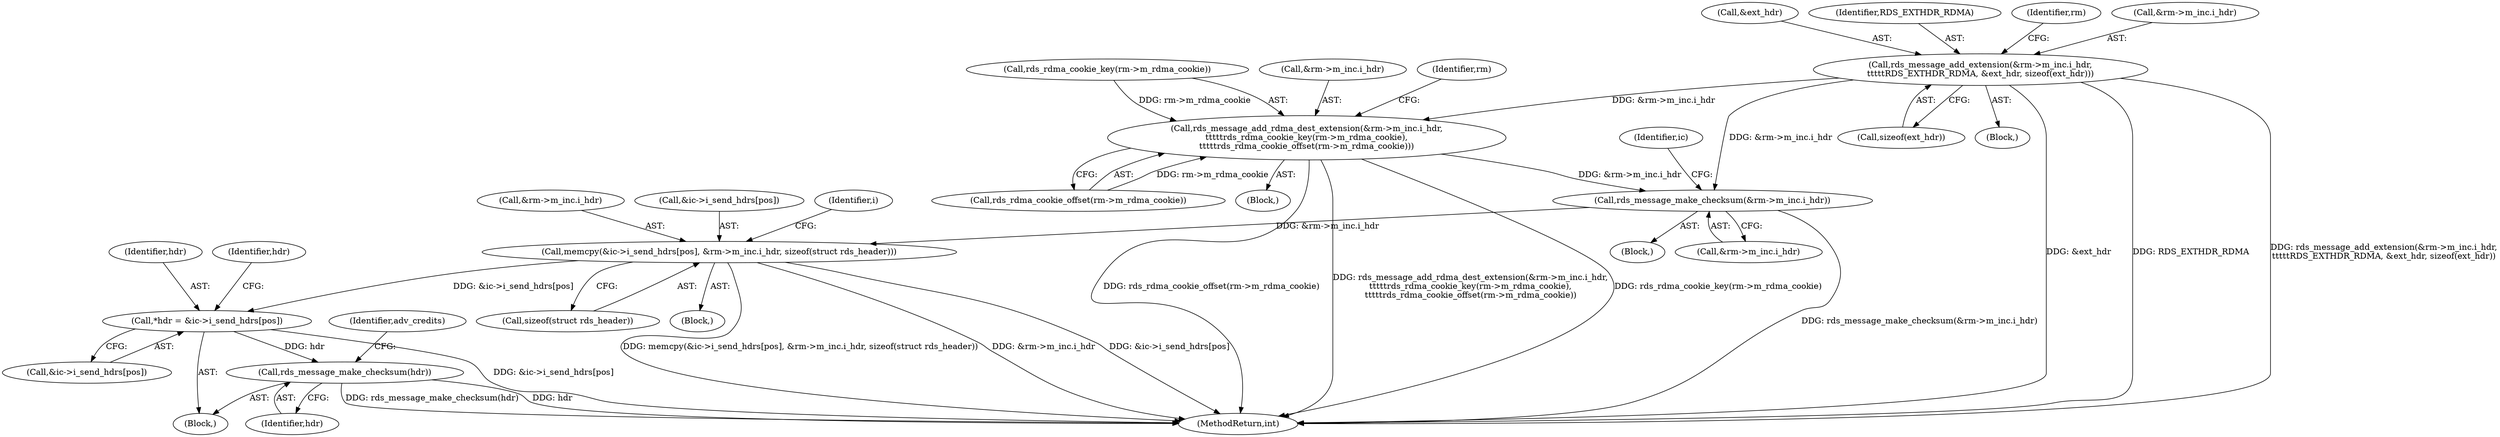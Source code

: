 digraph "0_linux_6094628bfd94323fc1cea05ec2c6affd98c18f7f@pointer" {
"1000458" [label="(Call,rds_message_add_extension(&rm->m_inc.i_hdr,\n\t\t\t\t\tRDS_EXTHDR_RDMA, &ext_hdr, sizeof(ext_hdr)))"];
"1000475" [label="(Call,rds_message_add_rdma_dest_extension(&rm->m_inc.i_hdr,\n\t\t\t\t\trds_rdma_cookie_key(rm->m_rdma_cookie),\n\t\t\t\t\trds_rdma_cookie_offset(rm->m_rdma_cookie)))"];
"1000501" [label="(Call,rds_message_make_checksum(&rm->m_inc.i_hdr))"];
"1000641" [label="(Call,memcpy(&ic->i_send_hdrs[pos], &rm->m_inc.i_hdr, sizeof(struct rds_header)))"];
"1000792" [label="(Call,*hdr = &ic->i_send_hdrs[pos])"];
"1000805" [label="(Call,rds_message_make_checksum(hdr))"];
"1000654" [label="(Call,sizeof(struct rds_header))"];
"1000641" [label="(Call,memcpy(&ic->i_send_hdrs[pos], &rm->m_inc.i_hdr, sizeof(struct rds_header)))"];
"1000331" [label="(Block,)"];
"1000648" [label="(Call,&rm->m_inc.i_hdr)"];
"1000790" [label="(Block,)"];
"1000475" [label="(Call,rds_message_add_rdma_dest_extension(&rm->m_inc.i_hdr,\n\t\t\t\t\trds_rdma_cookie_key(rm->m_rdma_cookie),\n\t\t\t\t\trds_rdma_cookie_offset(rm->m_rdma_cookie)))"];
"1000642" [label="(Call,&ic->i_send_hdrs[pos])"];
"1000794" [label="(Call,&ic->i_send_hdrs[pos])"];
"1000466" [label="(Call,&ext_hdr)"];
"1000486" [label="(Call,rds_rdma_cookie_offset(rm->m_rdma_cookie))"];
"1000476" [label="(Call,&rm->m_inc.i_hdr)"];
"1000458" [label="(Call,rds_message_add_extension(&rm->m_inc.i_hdr,\n\t\t\t\t\tRDS_EXTHDR_RDMA, &ext_hdr, sizeof(ext_hdr)))"];
"1000494" [label="(Identifier,rm)"];
"1001026" [label="(MethodReturn,int)"];
"1000465" [label="(Identifier,RDS_EXTHDR_RDMA)"];
"1000474" [label="(Block,)"];
"1000805" [label="(Call,rds_message_make_checksum(hdr))"];
"1000468" [label="(Call,sizeof(ext_hdr))"];
"1000572" [label="(Block,)"];
"1000659" [label="(Identifier,i)"];
"1000472" [label="(Identifier,rm)"];
"1000510" [label="(Identifier,ic)"];
"1000802" [label="(Identifier,hdr)"];
"1000446" [label="(Block,)"];
"1000792" [label="(Call,*hdr = &ic->i_send_hdrs[pos])"];
"1000793" [label="(Identifier,hdr)"];
"1000501" [label="(Call,rds_message_make_checksum(&rm->m_inc.i_hdr))"];
"1000806" [label="(Identifier,hdr)"];
"1000482" [label="(Call,rds_rdma_cookie_key(rm->m_rdma_cookie))"];
"1000502" [label="(Call,&rm->m_inc.i_hdr)"];
"1000459" [label="(Call,&rm->m_inc.i_hdr)"];
"1000808" [label="(Identifier,adv_credits)"];
"1000458" -> "1000446"  [label="AST: "];
"1000458" -> "1000468"  [label="CFG: "];
"1000459" -> "1000458"  [label="AST: "];
"1000465" -> "1000458"  [label="AST: "];
"1000466" -> "1000458"  [label="AST: "];
"1000468" -> "1000458"  [label="AST: "];
"1000472" -> "1000458"  [label="CFG: "];
"1000458" -> "1001026"  [label="DDG: RDS_EXTHDR_RDMA"];
"1000458" -> "1001026"  [label="DDG: rds_message_add_extension(&rm->m_inc.i_hdr,\n\t\t\t\t\tRDS_EXTHDR_RDMA, &ext_hdr, sizeof(ext_hdr))"];
"1000458" -> "1001026"  [label="DDG: &ext_hdr"];
"1000458" -> "1000475"  [label="DDG: &rm->m_inc.i_hdr"];
"1000458" -> "1000501"  [label="DDG: &rm->m_inc.i_hdr"];
"1000475" -> "1000474"  [label="AST: "];
"1000475" -> "1000486"  [label="CFG: "];
"1000476" -> "1000475"  [label="AST: "];
"1000482" -> "1000475"  [label="AST: "];
"1000486" -> "1000475"  [label="AST: "];
"1000494" -> "1000475"  [label="CFG: "];
"1000475" -> "1001026"  [label="DDG: rds_rdma_cookie_offset(rm->m_rdma_cookie)"];
"1000475" -> "1001026"  [label="DDG: rds_message_add_rdma_dest_extension(&rm->m_inc.i_hdr,\n\t\t\t\t\trds_rdma_cookie_key(rm->m_rdma_cookie),\n\t\t\t\t\trds_rdma_cookie_offset(rm->m_rdma_cookie))"];
"1000475" -> "1001026"  [label="DDG: rds_rdma_cookie_key(rm->m_rdma_cookie)"];
"1000482" -> "1000475"  [label="DDG: rm->m_rdma_cookie"];
"1000486" -> "1000475"  [label="DDG: rm->m_rdma_cookie"];
"1000475" -> "1000501"  [label="DDG: &rm->m_inc.i_hdr"];
"1000501" -> "1000331"  [label="AST: "];
"1000501" -> "1000502"  [label="CFG: "];
"1000502" -> "1000501"  [label="AST: "];
"1000510" -> "1000501"  [label="CFG: "];
"1000501" -> "1001026"  [label="DDG: rds_message_make_checksum(&rm->m_inc.i_hdr)"];
"1000501" -> "1000641"  [label="DDG: &rm->m_inc.i_hdr"];
"1000641" -> "1000572"  [label="AST: "];
"1000641" -> "1000654"  [label="CFG: "];
"1000642" -> "1000641"  [label="AST: "];
"1000648" -> "1000641"  [label="AST: "];
"1000654" -> "1000641"  [label="AST: "];
"1000659" -> "1000641"  [label="CFG: "];
"1000641" -> "1001026"  [label="DDG: memcpy(&ic->i_send_hdrs[pos], &rm->m_inc.i_hdr, sizeof(struct rds_header))"];
"1000641" -> "1001026"  [label="DDG: &rm->m_inc.i_hdr"];
"1000641" -> "1001026"  [label="DDG: &ic->i_send_hdrs[pos]"];
"1000641" -> "1000792"  [label="DDG: &ic->i_send_hdrs[pos]"];
"1000792" -> "1000790"  [label="AST: "];
"1000792" -> "1000794"  [label="CFG: "];
"1000793" -> "1000792"  [label="AST: "];
"1000794" -> "1000792"  [label="AST: "];
"1000802" -> "1000792"  [label="CFG: "];
"1000792" -> "1001026"  [label="DDG: &ic->i_send_hdrs[pos]"];
"1000792" -> "1000805"  [label="DDG: hdr"];
"1000805" -> "1000790"  [label="AST: "];
"1000805" -> "1000806"  [label="CFG: "];
"1000806" -> "1000805"  [label="AST: "];
"1000808" -> "1000805"  [label="CFG: "];
"1000805" -> "1001026"  [label="DDG: rds_message_make_checksum(hdr)"];
"1000805" -> "1001026"  [label="DDG: hdr"];
}
